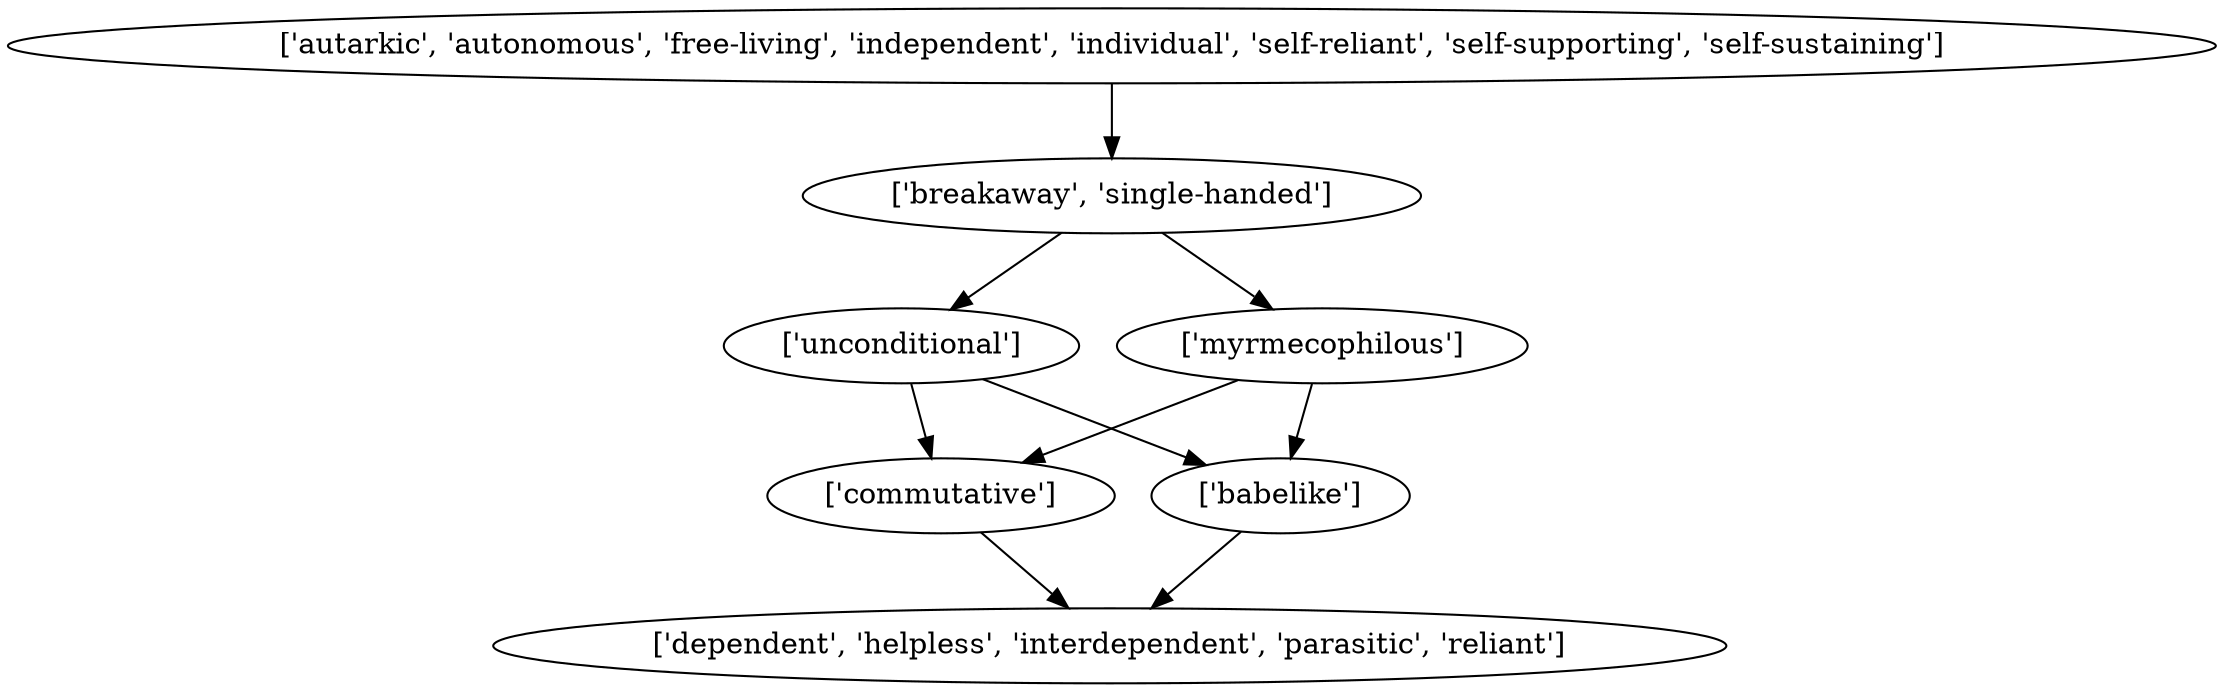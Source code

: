 strict digraph  {
	"['commutative']" -> "['dependent', 'helpless', 'interdependent', 'parasitic', 'reliant']";
	"['unconditional']" -> "['commutative']";
	"['unconditional']" -> "['babelike']";
	"['babelike']" -> "['dependent', 'helpless', 'interdependent', 'parasitic', 'reliant']";
	"['breakaway', 'single-handed']" -> "['unconditional']";
	"['breakaway', 'single-handed']" -> "['myrmecophilous']";
	"['myrmecophilous']" -> "['commutative']";
	"['myrmecophilous']" -> "['babelike']";
	"['autarkic', 'autonomous', 'free-living', 'independent', 'individual', 'self-reliant', 'self-supporting', 'self-sustaining']" -> "['breakaway', 'single-handed']";
}
